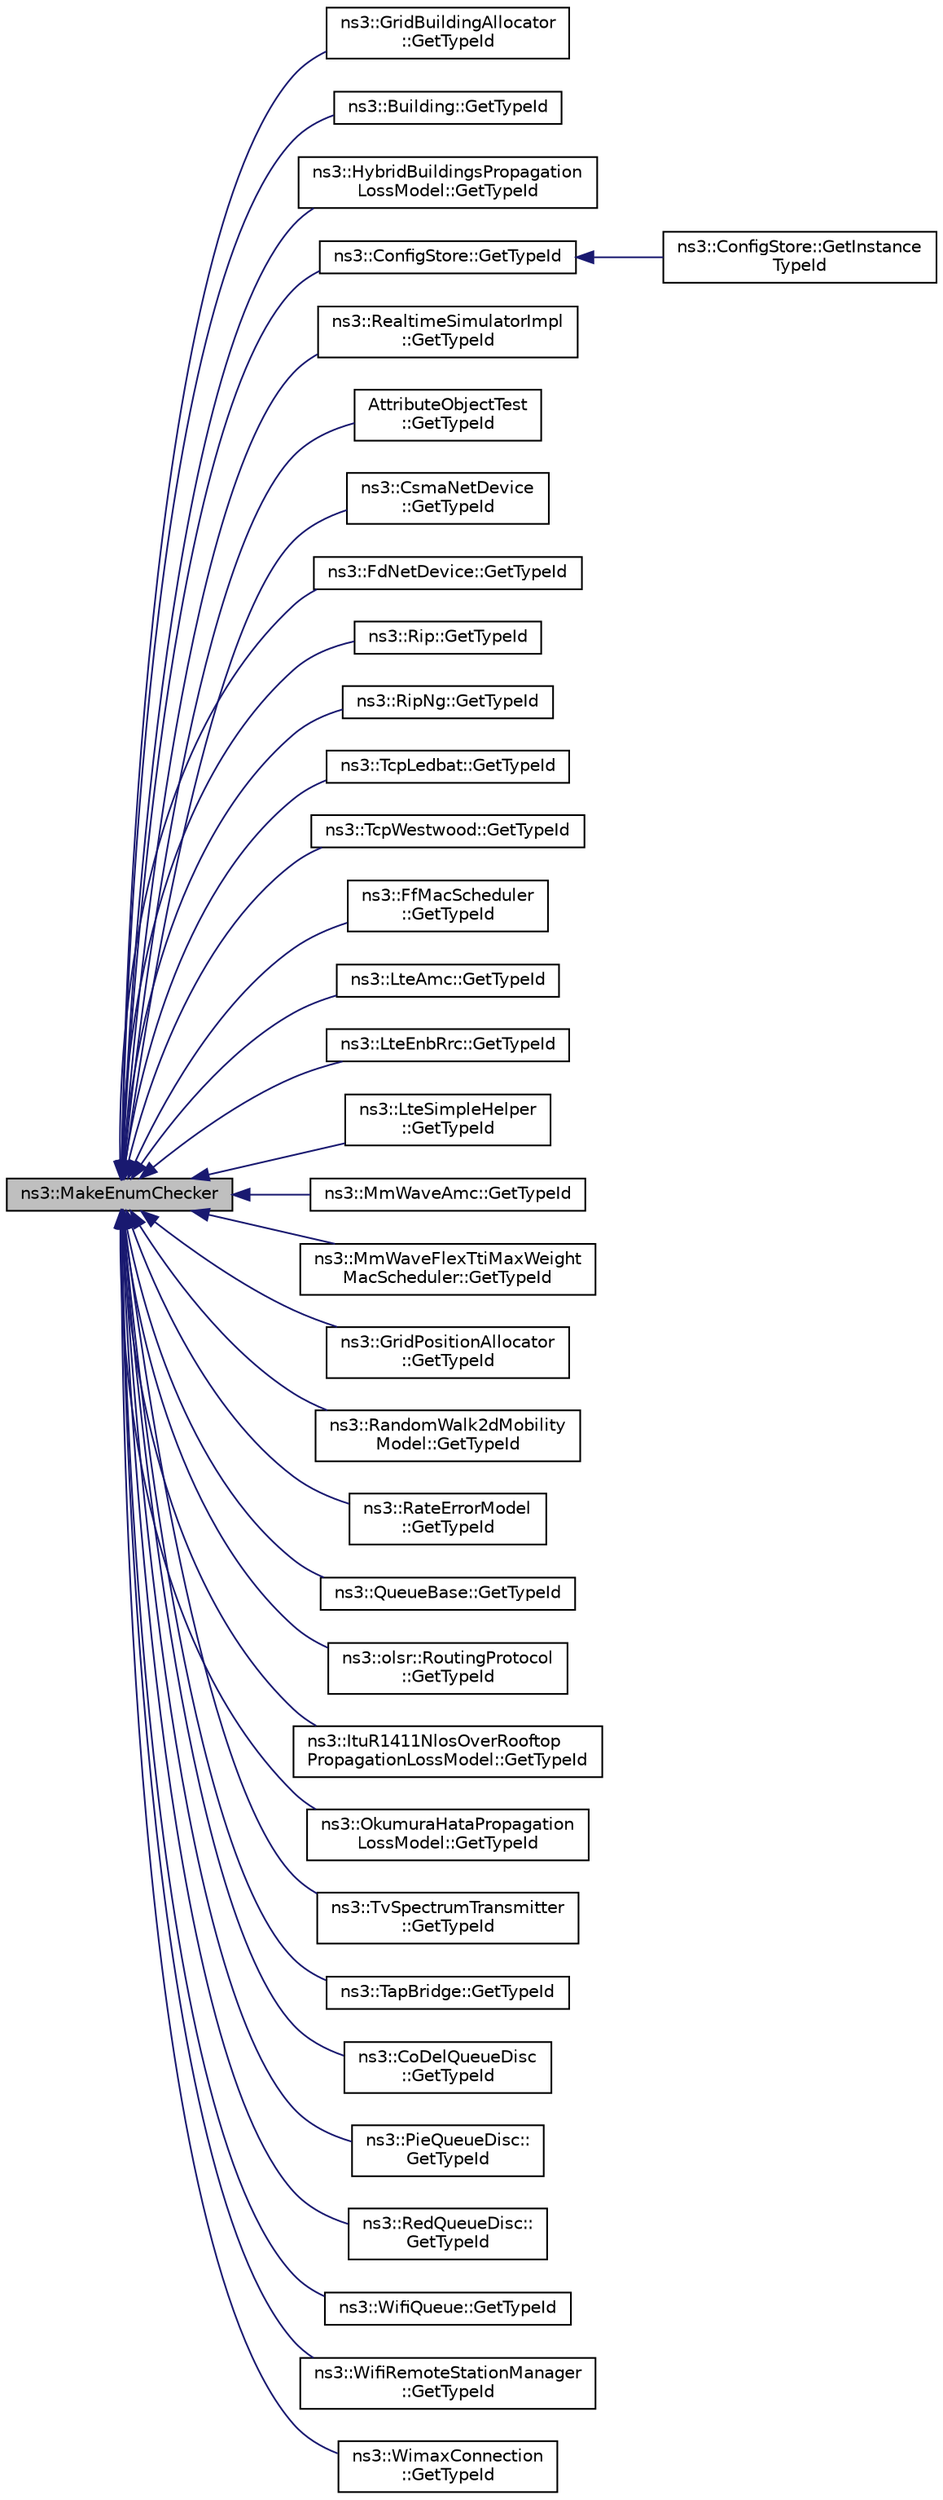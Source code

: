 digraph "ns3::MakeEnumChecker"
{
  edge [fontname="Helvetica",fontsize="10",labelfontname="Helvetica",labelfontsize="10"];
  node [fontname="Helvetica",fontsize="10",shape=record];
  rankdir="LR";
  Node1 [label="ns3::MakeEnumChecker",height=0.2,width=0.4,color="black", fillcolor="grey75", style="filled", fontcolor="black"];
  Node1 -> Node2 [dir="back",color="midnightblue",fontsize="10",style="solid"];
  Node2 [label="ns3::GridBuildingAllocator\l::GetTypeId",height=0.2,width=0.4,color="black", fillcolor="white", style="filled",URL="$d5/df7/classns3_1_1GridBuildingAllocator.html#a18a0da62eeeb9230f7cf3bb0a71273cd"];
  Node1 -> Node3 [dir="back",color="midnightblue",fontsize="10",style="solid"];
  Node3 [label="ns3::Building::GetTypeId",height=0.2,width=0.4,color="black", fillcolor="white", style="filled",URL="$d3/d67/classns3_1_1Building.html#ad8d823ade148dd17d8767427d1986d02"];
  Node1 -> Node4 [dir="back",color="midnightblue",fontsize="10",style="solid"];
  Node4 [label="ns3::HybridBuildingsPropagation\lLossModel::GetTypeId",height=0.2,width=0.4,color="black", fillcolor="white", style="filled",URL="$de/df8/classns3_1_1HybridBuildingsPropagationLossModel.html#a3e26c59932db0dd4d979fc57dd1721f1"];
  Node1 -> Node5 [dir="back",color="midnightblue",fontsize="10",style="solid"];
  Node5 [label="ns3::ConfigStore::GetTypeId",height=0.2,width=0.4,color="black", fillcolor="white", style="filled",URL="$da/d51/classns3_1_1ConfigStore.html#a2d97fcf9f1dbf395cfa184a191689e41"];
  Node5 -> Node6 [dir="back",color="midnightblue",fontsize="10",style="solid"];
  Node6 [label="ns3::ConfigStore::GetInstance\lTypeId",height=0.2,width=0.4,color="black", fillcolor="white", style="filled",URL="$da/d51/classns3_1_1ConfigStore.html#a921f68c1101ec218824dae2c0cdff528"];
  Node1 -> Node7 [dir="back",color="midnightblue",fontsize="10",style="solid"];
  Node7 [label="ns3::RealtimeSimulatorImpl\l::GetTypeId",height=0.2,width=0.4,color="black", fillcolor="white", style="filled",URL="$da/d73/classns3_1_1RealtimeSimulatorImpl.html#a9d7848bcebc8200ddbb5393bcd1f2064"];
  Node1 -> Node8 [dir="back",color="midnightblue",fontsize="10",style="solid"];
  Node8 [label="AttributeObjectTest\l::GetTypeId",height=0.2,width=0.4,color="black", fillcolor="white", style="filled",URL="$d6/dae/classAttributeObjectTest.html#a1a3064dae19725ebd81d6da0a74e7021"];
  Node1 -> Node9 [dir="back",color="midnightblue",fontsize="10",style="solid"];
  Node9 [label="ns3::CsmaNetDevice\l::GetTypeId",height=0.2,width=0.4,color="black", fillcolor="white", style="filled",URL="$d4/df2/classns3_1_1CsmaNetDevice.html#aee49acd8c695a21662f2111c7771e92b",tooltip="Get the type ID. "];
  Node1 -> Node10 [dir="back",color="midnightblue",fontsize="10",style="solid"];
  Node10 [label="ns3::FdNetDevice::GetTypeId",height=0.2,width=0.4,color="black", fillcolor="white", style="filled",URL="$d1/d50/classns3_1_1FdNetDevice.html#a8b80cb55852cbf8874d160bf2f4a3dc8",tooltip="Get the type ID. "];
  Node1 -> Node11 [dir="back",color="midnightblue",fontsize="10",style="solid"];
  Node11 [label="ns3::Rip::GetTypeId",height=0.2,width=0.4,color="black", fillcolor="white", style="filled",URL="$d7/d2b/classns3_1_1Rip.html#ace3389e07c4181ca5bc9c2ca5a4bab24",tooltip="Get the type ID. "];
  Node1 -> Node12 [dir="back",color="midnightblue",fontsize="10",style="solid"];
  Node12 [label="ns3::RipNg::GetTypeId",height=0.2,width=0.4,color="black", fillcolor="white", style="filled",URL="$da/d75/classns3_1_1RipNg.html#a4c5b07bdfcaaf3537f880d37a311a221",tooltip="Get the type ID. "];
  Node1 -> Node13 [dir="back",color="midnightblue",fontsize="10",style="solid"];
  Node13 [label="ns3::TcpLedbat::GetTypeId",height=0.2,width=0.4,color="black", fillcolor="white", style="filled",URL="$dc/d18/classns3_1_1TcpLedbat.html#a3b7785bb378bd0af12ac9d2f9af330db",tooltip="Get the type ID. "];
  Node1 -> Node14 [dir="back",color="midnightblue",fontsize="10",style="solid"];
  Node14 [label="ns3::TcpWestwood::GetTypeId",height=0.2,width=0.4,color="black", fillcolor="white", style="filled",URL="$de/d56/classns3_1_1TcpWestwood.html#af992db5914335d1c8e5cac8fe5155e2c",tooltip="Get the type ID. "];
  Node1 -> Node15 [dir="back",color="midnightblue",fontsize="10",style="solid"];
  Node15 [label="ns3::FfMacScheduler\l::GetTypeId",height=0.2,width=0.4,color="black", fillcolor="white", style="filled",URL="$d2/d30/classns3_1_1FfMacScheduler.html#a46748df809bf03d85c463cf9db7db5b0"];
  Node1 -> Node16 [dir="back",color="midnightblue",fontsize="10",style="solid"];
  Node16 [label="ns3::LteAmc::GetTypeId",height=0.2,width=0.4,color="black", fillcolor="white", style="filled",URL="$d0/dd6/classns3_1_1LteAmc.html#af33cfa7961d2b12f766011266f5454bc"];
  Node1 -> Node17 [dir="back",color="midnightblue",fontsize="10",style="solid"];
  Node17 [label="ns3::LteEnbRrc::GetTypeId",height=0.2,width=0.4,color="black", fillcolor="white", style="filled",URL="$de/d65/classns3_1_1LteEnbRrc.html#a190eb3b4dd8f551a205878eceddac013"];
  Node1 -> Node18 [dir="back",color="midnightblue",fontsize="10",style="solid"];
  Node18 [label="ns3::LteSimpleHelper\l::GetTypeId",height=0.2,width=0.4,color="black", fillcolor="white", style="filled",URL="$de/d73/classns3_1_1LteSimpleHelper.html#aab642f35293ae776e8045be02f1de6f7"];
  Node1 -> Node19 [dir="back",color="midnightblue",fontsize="10",style="solid"];
  Node19 [label="ns3::MmWaveAmc::GetTypeId",height=0.2,width=0.4,color="black", fillcolor="white", style="filled",URL="$db/da8/classns3_1_1MmWaveAmc.html#ae531231147435ab791661559e95703fe"];
  Node1 -> Node20 [dir="back",color="midnightblue",fontsize="10",style="solid"];
  Node20 [label="ns3::MmWaveFlexTtiMaxWeight\lMacScheduler::GetTypeId",height=0.2,width=0.4,color="black", fillcolor="white", style="filled",URL="$dc/d15/classns3_1_1MmWaveFlexTtiMaxWeightMacScheduler.html#aecf39cdb437503d7c0ba4fa39733d0d5"];
  Node1 -> Node21 [dir="back",color="midnightblue",fontsize="10",style="solid"];
  Node21 [label="ns3::GridPositionAllocator\l::GetTypeId",height=0.2,width=0.4,color="black", fillcolor="white", style="filled",URL="$d8/d04/classns3_1_1GridPositionAllocator.html#aa0d3d564a2358bbee19c25ff398cbdc7"];
  Node1 -> Node22 [dir="back",color="midnightblue",fontsize="10",style="solid"];
  Node22 [label="ns3::RandomWalk2dMobility\lModel::GetTypeId",height=0.2,width=0.4,color="black", fillcolor="white", style="filled",URL="$d9/d99/classns3_1_1RandomWalk2dMobilityModel.html#a0f49061035f5d35202a72955f38c381c"];
  Node1 -> Node23 [dir="back",color="midnightblue",fontsize="10",style="solid"];
  Node23 [label="ns3::RateErrorModel\l::GetTypeId",height=0.2,width=0.4,color="black", fillcolor="white", style="filled",URL="$d1/d25/classns3_1_1RateErrorModel.html#a8e9bf4ad896e5e4cc95895a301e35bb3",tooltip="Get the type ID. "];
  Node1 -> Node24 [dir="back",color="midnightblue",fontsize="10",style="solid"];
  Node24 [label="ns3::QueueBase::GetTypeId",height=0.2,width=0.4,color="black", fillcolor="white", style="filled",URL="$df/dbd/classns3_1_1QueueBase.html#add3b6a5d65660fb27127044315fb62cd",tooltip="Get the type ID. "];
  Node1 -> Node25 [dir="back",color="midnightblue",fontsize="10",style="solid"];
  Node25 [label="ns3::olsr::RoutingProtocol\l::GetTypeId",height=0.2,width=0.4,color="black", fillcolor="white", style="filled",URL="$d6/dbb/classns3_1_1olsr_1_1RoutingProtocol.html#a8c75d345a2a52bc56919f469d3e09849",tooltip="Get the type ID. "];
  Node1 -> Node26 [dir="back",color="midnightblue",fontsize="10",style="solid"];
  Node26 [label="ns3::ItuR1411NlosOverRooftop\lPropagationLossModel::GetTypeId",height=0.2,width=0.4,color="black", fillcolor="white", style="filled",URL="$d6/d73/classns3_1_1ItuR1411NlosOverRooftopPropagationLossModel.html#a3df254b2b204120c7643ba70723d5094",tooltip="Get the type ID. "];
  Node1 -> Node27 [dir="back",color="midnightblue",fontsize="10",style="solid"];
  Node27 [label="ns3::OkumuraHataPropagation\lLossModel::GetTypeId",height=0.2,width=0.4,color="black", fillcolor="white", style="filled",URL="$d7/df9/classns3_1_1OkumuraHataPropagationLossModel.html#afaae721cbad0935760b891c29c37681c",tooltip="Get the type ID. "];
  Node1 -> Node28 [dir="back",color="midnightblue",fontsize="10",style="solid"];
  Node28 [label="ns3::TvSpectrumTransmitter\l::GetTypeId",height=0.2,width=0.4,color="black", fillcolor="white", style="filled",URL="$d3/d69/classns3_1_1TvSpectrumTransmitter.html#a82207fc213ebdc94ba514178ebfdd9f7"];
  Node1 -> Node29 [dir="back",color="midnightblue",fontsize="10",style="solid"];
  Node29 [label="ns3::TapBridge::GetTypeId",height=0.2,width=0.4,color="black", fillcolor="white", style="filled",URL="$d3/d97/classns3_1_1TapBridge.html#a9ac80b6070b0e111d23367c42e411746",tooltip="Get the type ID. "];
  Node1 -> Node30 [dir="back",color="midnightblue",fontsize="10",style="solid"];
  Node30 [label="ns3::CoDelQueueDisc\l::GetTypeId",height=0.2,width=0.4,color="black", fillcolor="white", style="filled",URL="$de/d17/classns3_1_1CoDelQueueDisc.html#ae0ee4bf739d0a32330de43741a362f59",tooltip="Get the type ID. "];
  Node1 -> Node31 [dir="back",color="midnightblue",fontsize="10",style="solid"];
  Node31 [label="ns3::PieQueueDisc::\lGetTypeId",height=0.2,width=0.4,color="black", fillcolor="white", style="filled",URL="$da/d04/classns3_1_1PieQueueDisc.html#a77db6d3c88c9d7b3037d1c3bae6fb80f",tooltip="Get the type ID. "];
  Node1 -> Node32 [dir="back",color="midnightblue",fontsize="10",style="solid"];
  Node32 [label="ns3::RedQueueDisc::\lGetTypeId",height=0.2,width=0.4,color="black", fillcolor="white", style="filled",URL="$d5/d02/classns3_1_1RedQueueDisc.html#a21c255fe1a7f38a3250af49ef1dac963",tooltip="Get the type ID. "];
  Node1 -> Node33 [dir="back",color="midnightblue",fontsize="10",style="solid"];
  Node33 [label="ns3::WifiQueue::GetTypeId",height=0.2,width=0.4,color="black", fillcolor="white", style="filled",URL="$d4/d0a/classns3_1_1WifiQueue.html#a9741d8376010aec96a05bf237db14a82",tooltip="Get the type ID. "];
  Node1 -> Node34 [dir="back",color="midnightblue",fontsize="10",style="solid"];
  Node34 [label="ns3::WifiRemoteStationManager\l::GetTypeId",height=0.2,width=0.4,color="black", fillcolor="white", style="filled",URL="$d6/d65/classns3_1_1WifiRemoteStationManager.html#aa7dd9f0e5a1f929b1e330df7a25b7794",tooltip="Get the type ID. "];
  Node1 -> Node35 [dir="back",color="midnightblue",fontsize="10",style="solid"];
  Node35 [label="ns3::WimaxConnection\l::GetTypeId",height=0.2,width=0.4,color="black", fillcolor="white", style="filled",URL="$d9/db1/classns3_1_1WimaxConnection.html#adcb95addb6a2ff6e1a45b4ebe4b24510",tooltip="Get the type ID. "];
}
